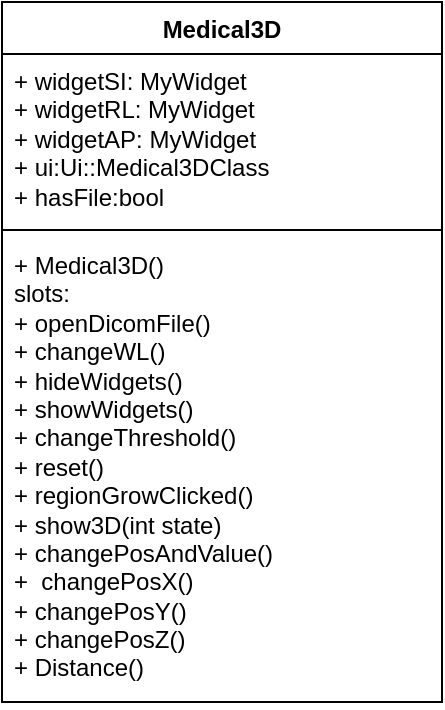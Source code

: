 <mxfile version="22.0.8" type="github">
  <diagram name="第 1 页" id="lpmIqj96o6nbFMANcRbQ">
    <mxGraphModel dx="1050" dy="522" grid="1" gridSize="10" guides="1" tooltips="1" connect="1" arrows="1" fold="1" page="1" pageScale="1" pageWidth="827" pageHeight="1169" math="0" shadow="0">
      <root>
        <mxCell id="0" />
        <mxCell id="1" parent="0" />
        <mxCell id="Ai5a5DdjTyVYd-iUiSek-6" value="Medical3D" style="swimlane;fontStyle=1;align=center;verticalAlign=top;childLayout=stackLayout;horizontal=1;startSize=26;horizontalStack=0;resizeParent=1;resizeParentMax=0;resizeLast=0;collapsible=1;marginBottom=0;whiteSpace=wrap;html=1;" vertex="1" parent="1">
          <mxGeometry x="160" y="100" width="220" height="350" as="geometry" />
        </mxCell>
        <mxCell id="Ai5a5DdjTyVYd-iUiSek-7" value="+ widgetSI: MyWidget&lt;br&gt;+ widgetRL: MyWidget&lt;br&gt;+ widgetAP: MyWidget&lt;br&gt;+ ui:Ui::Medical3DClass&lt;br&gt;+ hasFile:bool" style="text;strokeColor=none;fillColor=none;align=left;verticalAlign=top;spacingLeft=4;spacingRight=4;overflow=hidden;rotatable=0;points=[[0,0.5],[1,0.5]];portConstraint=eastwest;whiteSpace=wrap;html=1;" vertex="1" parent="Ai5a5DdjTyVYd-iUiSek-6">
          <mxGeometry y="26" width="220" height="84" as="geometry" />
        </mxCell>
        <mxCell id="Ai5a5DdjTyVYd-iUiSek-8" value="" style="line;strokeWidth=1;fillColor=none;align=left;verticalAlign=middle;spacingTop=-1;spacingLeft=3;spacingRight=3;rotatable=0;labelPosition=right;points=[];portConstraint=eastwest;strokeColor=inherit;" vertex="1" parent="Ai5a5DdjTyVYd-iUiSek-6">
          <mxGeometry y="110" width="220" height="8" as="geometry" />
        </mxCell>
        <mxCell id="Ai5a5DdjTyVYd-iUiSek-9" value="&lt;span style=&quot;background-color: initial;&quot;&gt;+ Medical3D()&lt;/span&gt;&lt;br&gt;&lt;div&gt;slots:&lt;/div&gt;&lt;div&gt;&lt;span style=&quot;background-color: initial;&quot;&gt;+ openDicomFile()&lt;/span&gt;&lt;br&gt;&lt;/div&gt;&lt;div&gt;+ changeWL()&lt;span style=&quot;&quot;&gt;&lt;/span&gt;&lt;/div&gt;&lt;div&gt;+ hideWidgets()&lt;/div&gt;&lt;div&gt;+ showWidgets()&lt;/div&gt;&lt;div&gt;+ changeThreshold()&lt;/div&gt;&lt;div&gt;+ reset()&lt;/div&gt;&lt;div&gt;+ regionGrowClicked()&lt;/div&gt;&lt;div&gt;+ show3D(int state)&lt;/div&gt;&lt;div&gt;+ changePosAndValue()&lt;/div&gt;&lt;div&gt;+&amp;nbsp; changePosX()&lt;/div&gt;&lt;div&gt;+ changePosY()&lt;/div&gt;&lt;div&gt;+ changePosZ()&lt;/div&gt;&lt;div&gt;+ Distance()&lt;br&gt;&lt;/div&gt;" style="text;strokeColor=none;fillColor=none;align=left;verticalAlign=top;spacingLeft=4;spacingRight=4;overflow=hidden;rotatable=0;points=[[0,0.5],[1,0.5]];portConstraint=eastwest;whiteSpace=wrap;html=1;" vertex="1" parent="Ai5a5DdjTyVYd-iUiSek-6">
          <mxGeometry y="118" width="220" height="232" as="geometry" />
        </mxCell>
      </root>
    </mxGraphModel>
  </diagram>
</mxfile>
